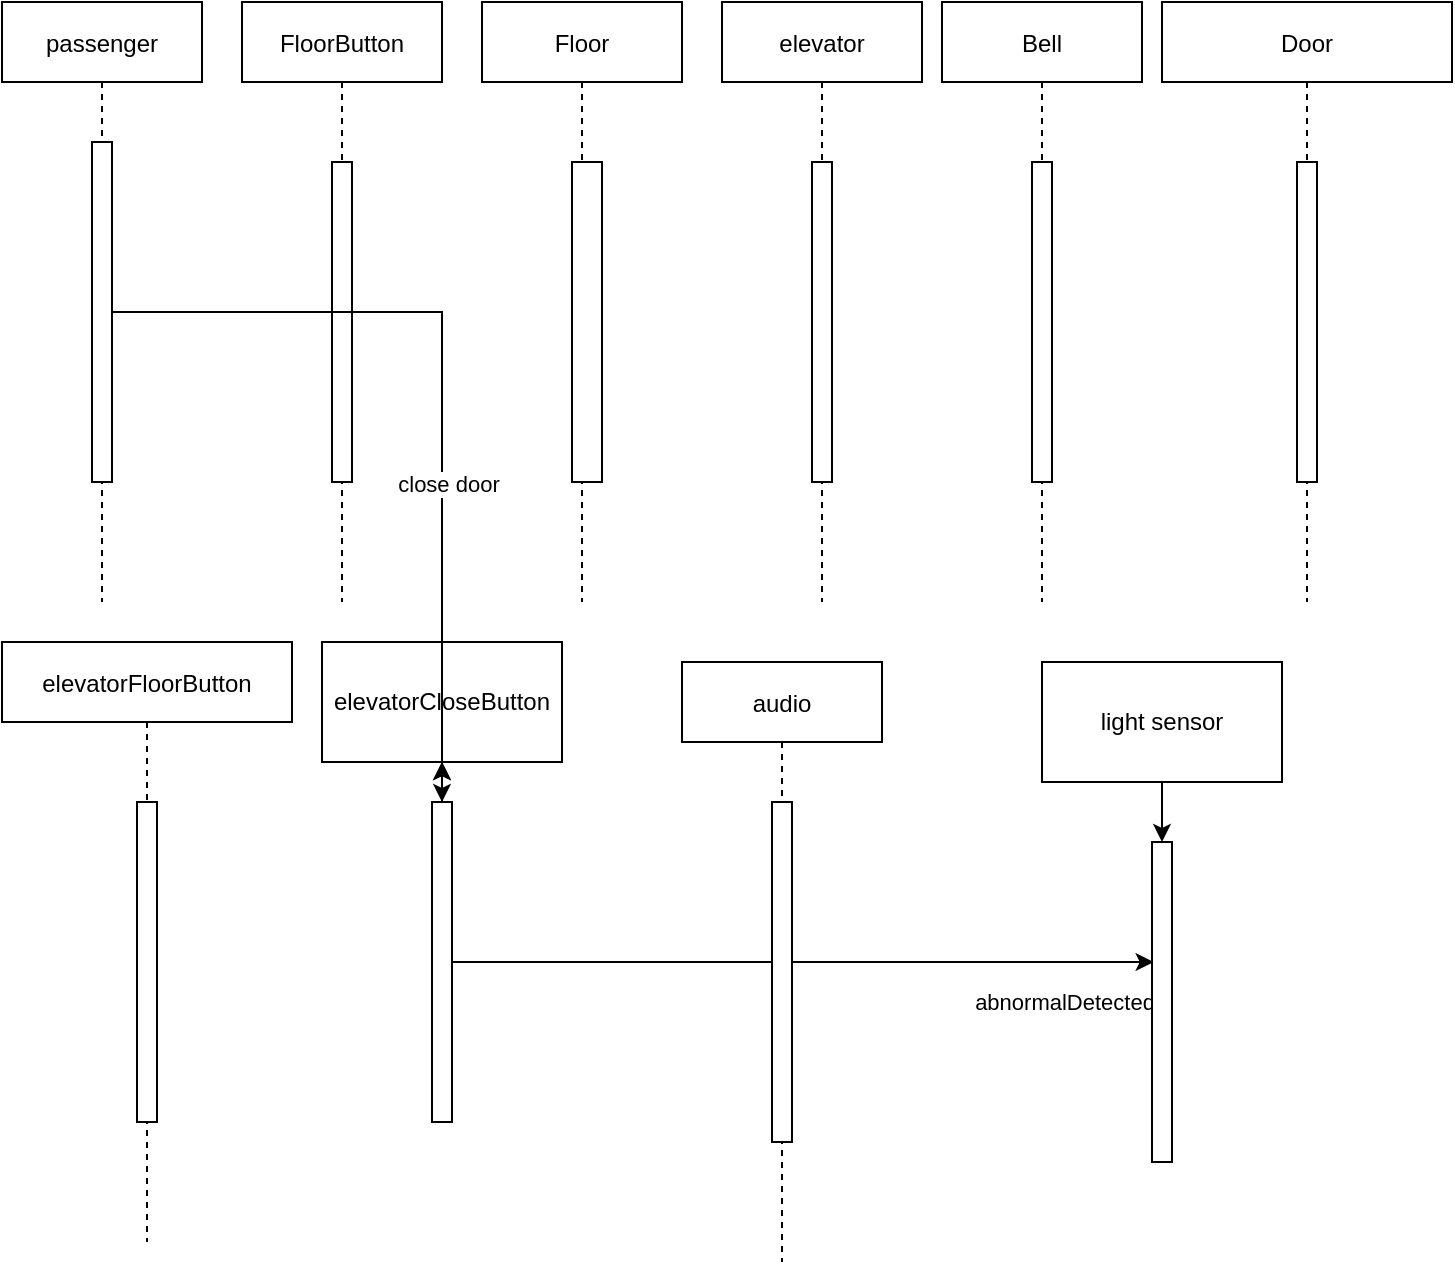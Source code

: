 <mxfile version="15.6.3" type="github">
  <diagram id="kgpKYQtTHZ0yAKxKKP6v" name="Page-1">
    <mxGraphModel dx="1185" dy="635" grid="1" gridSize="10" guides="1" tooltips="1" connect="1" arrows="1" fold="1" page="1" pageScale="1" pageWidth="850" pageHeight="1100" math="0" shadow="0">
      <root>
        <mxCell id="0" />
        <mxCell id="1" parent="0" />
        <mxCell id="3nuBFxr9cyL0pnOWT2aG-1" value="passenger" style="shape=umlLifeline;perimeter=lifelinePerimeter;container=1;collapsible=0;recursiveResize=0;rounded=0;shadow=0;strokeWidth=1;" parent="1" vertex="1">
          <mxGeometry x="120" y="80" width="100" height="300" as="geometry" />
        </mxCell>
        <mxCell id="3nuBFxr9cyL0pnOWT2aG-2" value="" style="points=[];perimeter=orthogonalPerimeter;rounded=0;shadow=0;strokeWidth=1;" parent="3nuBFxr9cyL0pnOWT2aG-1" vertex="1">
          <mxGeometry x="45" y="70" width="10" height="170" as="geometry" />
        </mxCell>
        <mxCell id="3nuBFxr9cyL0pnOWT2aG-5" value="FloorButton" style="shape=umlLifeline;perimeter=lifelinePerimeter;container=1;collapsible=0;recursiveResize=0;rounded=0;shadow=0;strokeWidth=1;" parent="1" vertex="1">
          <mxGeometry x="240" y="80" width="100" height="300" as="geometry" />
        </mxCell>
        <mxCell id="3nuBFxr9cyL0pnOWT2aG-6" value="" style="points=[];perimeter=orthogonalPerimeter;rounded=0;shadow=0;strokeWidth=1;" parent="3nuBFxr9cyL0pnOWT2aG-5" vertex="1">
          <mxGeometry x="45" y="80" width="10" height="160" as="geometry" />
        </mxCell>
        <mxCell id="ATGC5NVxxxw3zLWxOc46-1" value="Floor" style="shape=umlLifeline;perimeter=lifelinePerimeter;container=1;collapsible=0;recursiveResize=0;rounded=0;shadow=0;strokeWidth=1;" parent="1" vertex="1">
          <mxGeometry x="360" y="80" width="100" height="300" as="geometry" />
        </mxCell>
        <mxCell id="ATGC5NVxxxw3zLWxOc46-2" value="" style="points=[];perimeter=orthogonalPerimeter;rounded=0;shadow=0;strokeWidth=1;" parent="ATGC5NVxxxw3zLWxOc46-1" vertex="1">
          <mxGeometry x="45" y="80" width="15" height="160" as="geometry" />
        </mxCell>
        <mxCell id="ATGC5NVxxxw3zLWxOc46-3" value="elevator" style="shape=umlLifeline;perimeter=lifelinePerimeter;container=1;collapsible=0;recursiveResize=0;rounded=0;shadow=0;strokeWidth=1;" parent="1" vertex="1">
          <mxGeometry x="480" y="80" width="100" height="300" as="geometry" />
        </mxCell>
        <mxCell id="ATGC5NVxxxw3zLWxOc46-4" value="" style="points=[];perimeter=orthogonalPerimeter;rounded=0;shadow=0;strokeWidth=1;" parent="ATGC5NVxxxw3zLWxOc46-3" vertex="1">
          <mxGeometry x="45" y="80" width="10" height="160" as="geometry" />
        </mxCell>
        <mxCell id="ATGC5NVxxxw3zLWxOc46-8" value="Bell" style="shape=umlLifeline;perimeter=lifelinePerimeter;container=1;collapsible=0;recursiveResize=0;rounded=0;shadow=0;strokeWidth=1;" parent="1" vertex="1">
          <mxGeometry x="590" y="80" width="100" height="300" as="geometry" />
        </mxCell>
        <mxCell id="ATGC5NVxxxw3zLWxOc46-9" value="" style="points=[];perimeter=orthogonalPerimeter;rounded=0;shadow=0;strokeWidth=1;" parent="ATGC5NVxxxw3zLWxOc46-8" vertex="1">
          <mxGeometry x="45" y="80" width="10" height="160" as="geometry" />
        </mxCell>
        <mxCell id="ATGC5NVxxxw3zLWxOc46-13" value="Door" style="shape=umlLifeline;perimeter=lifelinePerimeter;container=1;collapsible=0;recursiveResize=0;rounded=0;shadow=0;strokeWidth=1;" parent="1" vertex="1">
          <mxGeometry x="700" y="80" width="145" height="300" as="geometry" />
        </mxCell>
        <mxCell id="ATGC5NVxxxw3zLWxOc46-14" value="" style="points=[];perimeter=orthogonalPerimeter;rounded=0;shadow=0;strokeWidth=1;" parent="ATGC5NVxxxw3zLWxOc46-13" vertex="1">
          <mxGeometry x="67.5" y="80" width="10" height="160" as="geometry" />
        </mxCell>
        <mxCell id="ATGC5NVxxxw3zLWxOc46-18" value="elevatorFloorButton" style="shape=umlLifeline;perimeter=lifelinePerimeter;container=1;collapsible=0;recursiveResize=0;rounded=0;shadow=0;strokeWidth=1;" parent="1" vertex="1">
          <mxGeometry x="120" y="400" width="145" height="300" as="geometry" />
        </mxCell>
        <mxCell id="ATGC5NVxxxw3zLWxOc46-19" value="" style="points=[];perimeter=orthogonalPerimeter;rounded=0;shadow=0;strokeWidth=1;" parent="ATGC5NVxxxw3zLWxOc46-18" vertex="1">
          <mxGeometry x="67.5" y="80" width="10" height="160" as="geometry" />
        </mxCell>
        <mxCell id="ATGC5NVxxxw3zLWxOc46-26" value="" style="edgeStyle=orthogonalEdgeStyle;rounded=0;orthogonalLoop=1;jettySize=auto;html=1;" parent="1" source="ATGC5NVxxxw3zLWxOc46-23" target="ATGC5NVxxxw3zLWxOc46-25" edge="1">
          <mxGeometry relative="1" as="geometry" />
        </mxCell>
        <mxCell id="LH334Mbvc1F7LGmqERfp-8" value="" style="edgeStyle=orthogonalEdgeStyle;rounded=0;orthogonalLoop=1;jettySize=auto;html=1;" edge="1" parent="1" source="ATGC5NVxxxw3zLWxOc46-23" target="ATGC5NVxxxw3zLWxOc46-25">
          <mxGeometry relative="1" as="geometry" />
        </mxCell>
        <mxCell id="LH334Mbvc1F7LGmqERfp-20" value="" style="edgeStyle=orthogonalEdgeStyle;rounded=0;orthogonalLoop=1;jettySize=auto;html=1;entryX=0.083;entryY=0.375;entryDx=0;entryDy=0;entryPerimeter=0;" edge="1" parent="1" source="ATGC5NVxxxw3zLWxOc46-23" target="LH334Mbvc1F7LGmqERfp-6">
          <mxGeometry relative="1" as="geometry">
            <mxPoint x="690" y="560" as="targetPoint" />
          </mxGeometry>
        </mxCell>
        <mxCell id="LH334Mbvc1F7LGmqERfp-21" value="abnormalDetected" style="edgeLabel;html=1;align=center;verticalAlign=middle;resizable=0;points=[];" vertex="1" connectable="0" parent="LH334Mbvc1F7LGmqERfp-20">
          <mxGeometry x="0.904" y="-2" relative="1" as="geometry">
            <mxPoint x="-28" y="18" as="offset" />
          </mxGeometry>
        </mxCell>
        <mxCell id="ATGC5NVxxxw3zLWxOc46-23" value="" style="points=[];perimeter=orthogonalPerimeter;rounded=0;shadow=0;strokeWidth=1;" parent="1" vertex="1">
          <mxGeometry x="335" y="480" width="10" height="160" as="geometry" />
        </mxCell>
        <mxCell id="ATGC5NVxxxw3zLWxOc46-25" value="elevatorCloseButton" style="whiteSpace=wrap;html=1;rounded=0;shadow=0;strokeWidth=1;" parent="1" vertex="1">
          <mxGeometry x="280" y="400" width="120" height="60" as="geometry" />
        </mxCell>
        <mxCell id="LH334Mbvc1F7LGmqERfp-6" value="" style="points=[];perimeter=orthogonalPerimeter;rounded=0;shadow=0;strokeWidth=1;" vertex="1" parent="1">
          <mxGeometry x="695" y="500" width="10" height="160" as="geometry" />
        </mxCell>
        <mxCell id="LH334Mbvc1F7LGmqERfp-10" value="" style="edgeStyle=orthogonalEdgeStyle;rounded=0;orthogonalLoop=1;jettySize=auto;html=1;" edge="1" parent="1" source="LH334Mbvc1F7LGmqERfp-9" target="LH334Mbvc1F7LGmqERfp-6">
          <mxGeometry relative="1" as="geometry" />
        </mxCell>
        <mxCell id="LH334Mbvc1F7LGmqERfp-9" value="light sensor" style="whiteSpace=wrap;html=1;rounded=0;shadow=0;strokeWidth=1;" vertex="1" parent="1">
          <mxGeometry x="640" y="410" width="120" height="60" as="geometry" />
        </mxCell>
        <mxCell id="LH334Mbvc1F7LGmqERfp-15" value="audio" style="shape=umlLifeline;perimeter=lifelinePerimeter;container=1;collapsible=0;recursiveResize=0;rounded=0;shadow=0;strokeWidth=1;" vertex="1" parent="1">
          <mxGeometry x="460" y="410" width="100" height="300" as="geometry" />
        </mxCell>
        <mxCell id="LH334Mbvc1F7LGmqERfp-16" value="" style="points=[];perimeter=orthogonalPerimeter;rounded=0;shadow=0;strokeWidth=1;" vertex="1" parent="LH334Mbvc1F7LGmqERfp-15">
          <mxGeometry x="45" y="70" width="10" height="170" as="geometry" />
        </mxCell>
        <mxCell id="LH334Mbvc1F7LGmqERfp-17" value="" style="edgeStyle=orthogonalEdgeStyle;rounded=0;orthogonalLoop=1;jettySize=auto;html=1;" edge="1" parent="1" source="3nuBFxr9cyL0pnOWT2aG-2" target="ATGC5NVxxxw3zLWxOc46-23">
          <mxGeometry relative="1" as="geometry" />
        </mxCell>
        <mxCell id="LH334Mbvc1F7LGmqERfp-18" value="close door" style="edgeLabel;html=1;align=center;verticalAlign=middle;resizable=0;points=[];" vertex="1" connectable="0" parent="LH334Mbvc1F7LGmqERfp-17">
          <mxGeometry x="0.224" y="3" relative="1" as="geometry">
            <mxPoint as="offset" />
          </mxGeometry>
        </mxCell>
      </root>
    </mxGraphModel>
  </diagram>
</mxfile>
